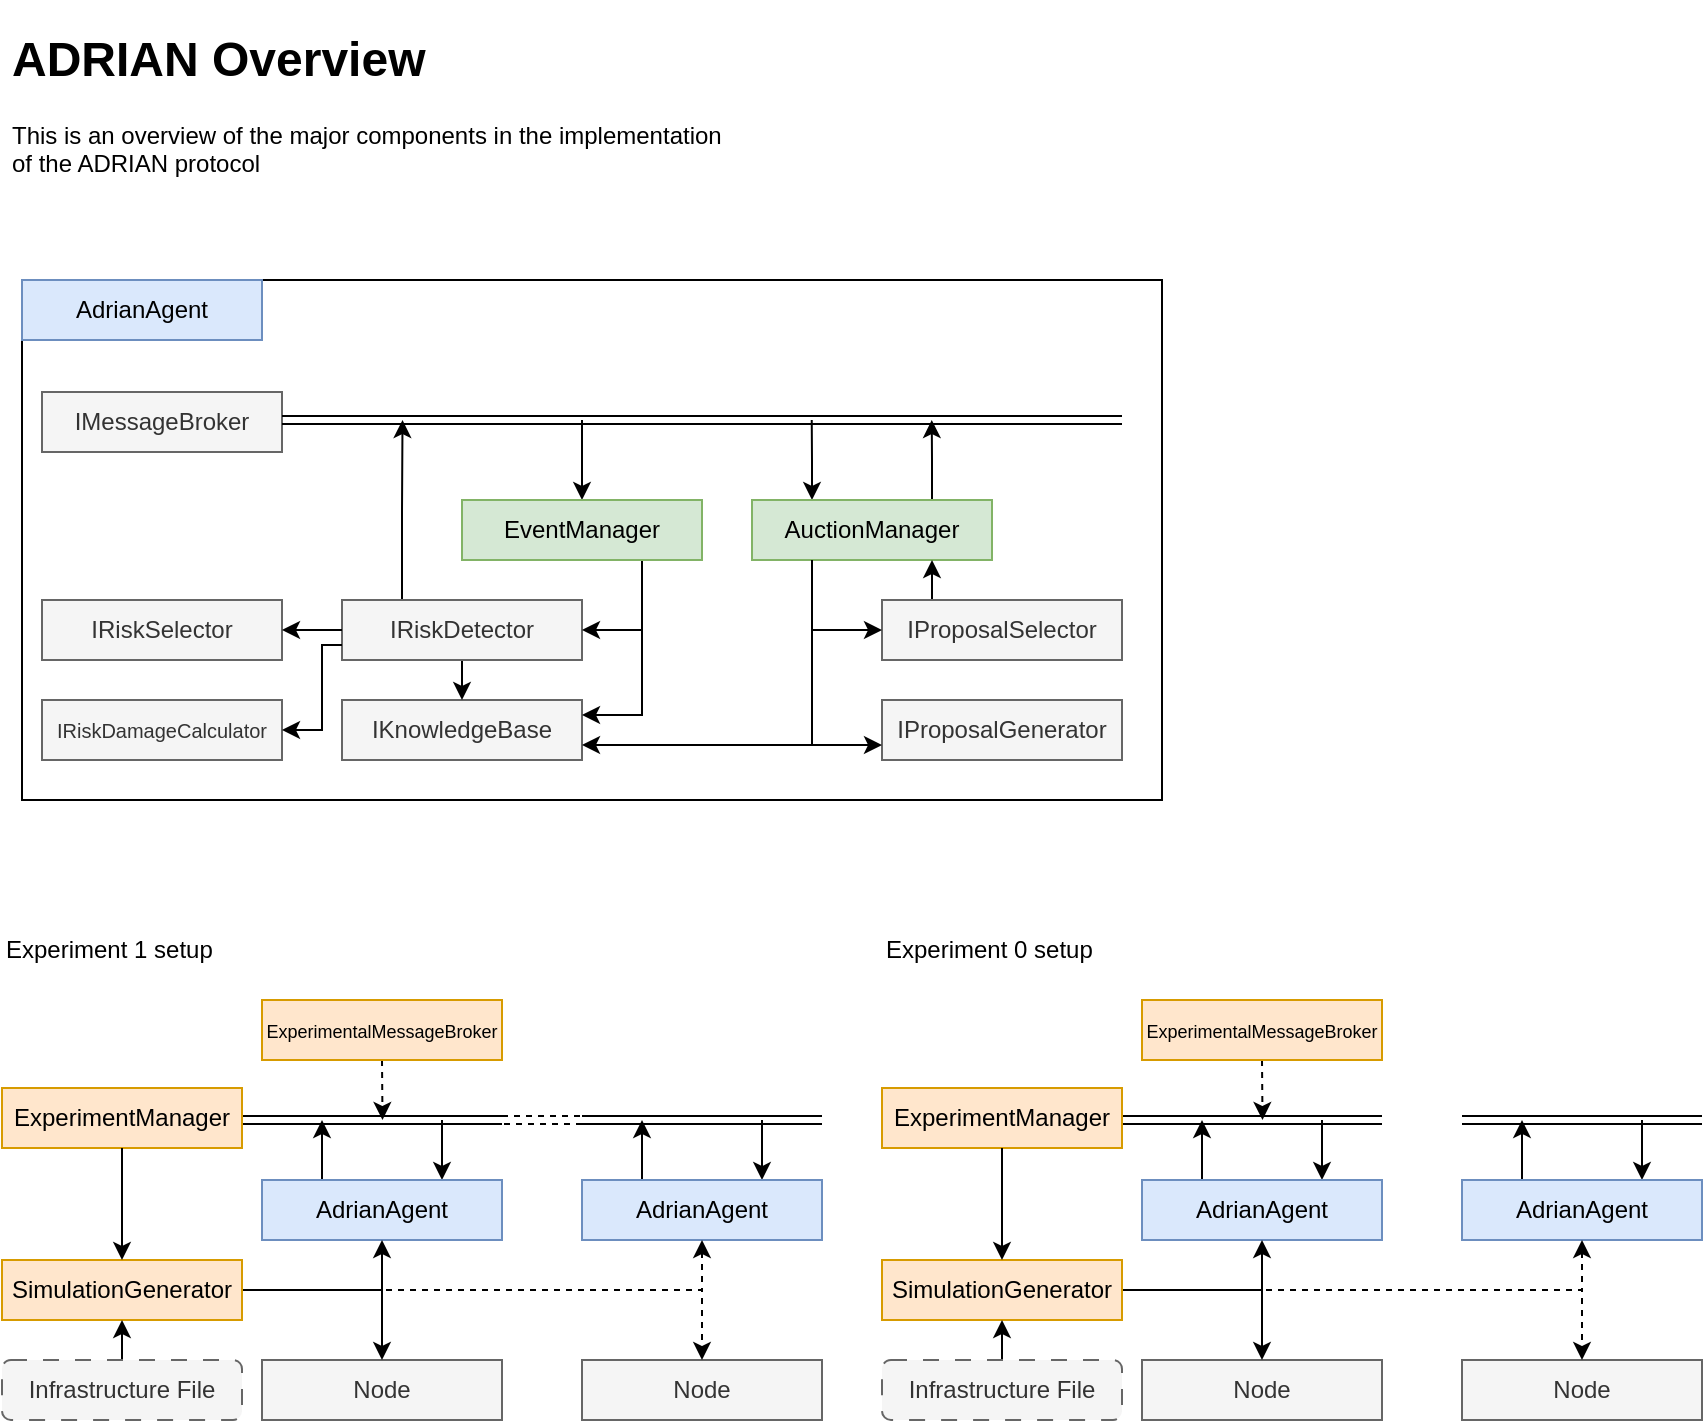 <mxfile version="21.5.0" type="device">
  <diagram name="Page-1" id="Gol18CrdKQJvO39N68YI">
    <mxGraphModel dx="1182" dy="452" grid="1" gridSize="10" guides="1" tooltips="1" connect="1" arrows="1" fold="1" page="1" pageScale="1" pageWidth="850" pageHeight="1100" math="0" shadow="0">
      <root>
        <mxCell id="0" />
        <mxCell id="1" parent="0" />
        <mxCell id="IMenc4EF1ARvQ40xkbrU-1" value="&lt;h1&gt;ADRIAN Overview&lt;/h1&gt;&lt;p&gt;This is an overview of the major components in the implementation of the ADRIAN protocol&amp;nbsp;&lt;/p&gt;" style="text;html=1;strokeColor=none;fillColor=none;spacing=5;spacingTop=-20;whiteSpace=wrap;overflow=hidden;rounded=0;" parent="1" vertex="1">
          <mxGeometry x="40" y="40" width="370" height="120" as="geometry" />
        </mxCell>
        <mxCell id="0vyAzW8mujqdmhnbpTUR-25" value="" style="group" vertex="1" connectable="0" parent="1">
          <mxGeometry x="50" y="170" width="570" height="260" as="geometry" />
        </mxCell>
        <mxCell id="0vyAzW8mujqdmhnbpTUR-24" value="" style="group" vertex="1" connectable="0" parent="0vyAzW8mujqdmhnbpTUR-25">
          <mxGeometry width="570" height="260" as="geometry" />
        </mxCell>
        <mxCell id="0vyAzW8mujqdmhnbpTUR-23" value="" style="rounded=0;whiteSpace=wrap;html=1;" vertex="1" parent="0vyAzW8mujqdmhnbpTUR-24">
          <mxGeometry width="570" height="260" as="geometry" />
        </mxCell>
        <mxCell id="IMenc4EF1ARvQ40xkbrU-3" value="AdrianAgent" style="rounded=0;whiteSpace=wrap;html=1;fillColor=#dae8fc;strokeColor=#6c8ebf;" parent="0vyAzW8mujqdmhnbpTUR-24" vertex="1">
          <mxGeometry width="120" height="30" as="geometry" />
        </mxCell>
        <mxCell id="IMenc4EF1ARvQ40xkbrU-4" value="IMessageBroker" style="rounded=0;whiteSpace=wrap;html=1;fillColor=#f5f5f5;strokeColor=#666666;fontColor=#333333;" parent="0vyAzW8mujqdmhnbpTUR-25" vertex="1">
          <mxGeometry x="10" y="56" width="120" height="30" as="geometry" />
        </mxCell>
        <mxCell id="IMenc4EF1ARvQ40xkbrU-76" style="edgeStyle=orthogonalEdgeStyle;rounded=0;orthogonalLoop=1;jettySize=auto;html=1;exitX=0.25;exitY=0;exitDx=0;exitDy=0;startArrow=classic;startFill=1;endArrow=none;endFill=0;" parent="0vyAzW8mujqdmhnbpTUR-25" source="IMenc4EF1ARvQ40xkbrU-7" edge="1">
          <mxGeometry relative="1" as="geometry">
            <mxPoint x="394.872" y="70" as="targetPoint" />
          </mxGeometry>
        </mxCell>
        <mxCell id="IMenc4EF1ARvQ40xkbrU-77" style="edgeStyle=orthogonalEdgeStyle;rounded=0;orthogonalLoop=1;jettySize=auto;html=1;exitX=0.75;exitY=0;exitDx=0;exitDy=0;" parent="0vyAzW8mujqdmhnbpTUR-25" source="IMenc4EF1ARvQ40xkbrU-7" edge="1">
          <mxGeometry relative="1" as="geometry">
            <mxPoint x="454.872" y="70" as="targetPoint" />
          </mxGeometry>
        </mxCell>
        <mxCell id="IMenc4EF1ARvQ40xkbrU-7" value="AuctionManager" style="rounded=0;whiteSpace=wrap;html=1;fillColor=#d5e8d4;strokeColor=#82b366;" parent="0vyAzW8mujqdmhnbpTUR-25" vertex="1">
          <mxGeometry x="365" y="110" width="120" height="30" as="geometry" />
        </mxCell>
        <mxCell id="IMenc4EF1ARvQ40xkbrU-8" value="IKnowledgeBase" style="rounded=0;whiteSpace=wrap;html=1;fillColor=#f5f5f5;strokeColor=#666666;fontColor=#333333;" parent="0vyAzW8mujqdmhnbpTUR-25" vertex="1">
          <mxGeometry x="160" y="210" width="120" height="30" as="geometry" />
        </mxCell>
        <mxCell id="IMenc4EF1ARvQ40xkbrU-33" style="edgeStyle=orthogonalEdgeStyle;rounded=0;orthogonalLoop=1;jettySize=auto;html=1;exitX=0.25;exitY=1;exitDx=0;exitDy=0;entryX=1;entryY=0.75;entryDx=0;entryDy=0;" parent="0vyAzW8mujqdmhnbpTUR-25" source="IMenc4EF1ARvQ40xkbrU-7" target="IMenc4EF1ARvQ40xkbrU-8" edge="1">
          <mxGeometry relative="1" as="geometry" />
        </mxCell>
        <mxCell id="IMenc4EF1ARvQ40xkbrU-36" style="edgeStyle=orthogonalEdgeStyle;rounded=0;orthogonalLoop=1;jettySize=auto;html=1;exitX=0.25;exitY=0;exitDx=0;exitDy=0;entryX=0.75;entryY=1;entryDx=0;entryDy=0;" parent="0vyAzW8mujqdmhnbpTUR-25" source="IMenc4EF1ARvQ40xkbrU-9" target="IMenc4EF1ARvQ40xkbrU-7" edge="1">
          <mxGeometry relative="1" as="geometry" />
        </mxCell>
        <mxCell id="IMenc4EF1ARvQ40xkbrU-9" value="IProposalSelector" style="rounded=0;whiteSpace=wrap;html=1;fillColor=#f5f5f5;strokeColor=#666666;fontColor=#333333;" parent="0vyAzW8mujqdmhnbpTUR-25" vertex="1">
          <mxGeometry x="430" y="160" width="120" height="30" as="geometry" />
        </mxCell>
        <mxCell id="IMenc4EF1ARvQ40xkbrU-35" style="edgeStyle=orthogonalEdgeStyle;rounded=0;orthogonalLoop=1;jettySize=auto;html=1;exitX=0.25;exitY=1;exitDx=0;exitDy=0;entryX=0;entryY=0.5;entryDx=0;entryDy=0;" parent="0vyAzW8mujqdmhnbpTUR-25" source="IMenc4EF1ARvQ40xkbrU-7" target="IMenc4EF1ARvQ40xkbrU-9" edge="1">
          <mxGeometry relative="1" as="geometry" />
        </mxCell>
        <mxCell id="IMenc4EF1ARvQ40xkbrU-31" style="edgeStyle=orthogonalEdgeStyle;rounded=0;orthogonalLoop=1;jettySize=auto;html=1;exitX=0.5;exitY=1;exitDx=0;exitDy=0;entryX=0.5;entryY=0;entryDx=0;entryDy=0;" parent="0vyAzW8mujqdmhnbpTUR-25" source="IMenc4EF1ARvQ40xkbrU-10" target="IMenc4EF1ARvQ40xkbrU-8" edge="1">
          <mxGeometry relative="1" as="geometry" />
        </mxCell>
        <mxCell id="IMenc4EF1ARvQ40xkbrU-75" style="edgeStyle=orthogonalEdgeStyle;rounded=0;orthogonalLoop=1;jettySize=auto;html=1;exitX=0.25;exitY=0;exitDx=0;exitDy=0;" parent="0vyAzW8mujqdmhnbpTUR-25" source="IMenc4EF1ARvQ40xkbrU-10" edge="1">
          <mxGeometry relative="1" as="geometry">
            <mxPoint x="190.256" y="70" as="targetPoint" />
          </mxGeometry>
        </mxCell>
        <mxCell id="IMenc4EF1ARvQ40xkbrU-10" value="IRiskDetector" style="rounded=0;whiteSpace=wrap;html=1;fillColor=#f5f5f5;strokeColor=#666666;fontColor=#333333;" parent="0vyAzW8mujqdmhnbpTUR-25" vertex="1">
          <mxGeometry x="160" y="160" width="120" height="30" as="geometry" />
        </mxCell>
        <mxCell id="IMenc4EF1ARvQ40xkbrU-26" style="edgeStyle=orthogonalEdgeStyle;rounded=0;orthogonalLoop=1;jettySize=auto;html=1;exitX=0.5;exitY=0;exitDx=0;exitDy=0;endArrow=none;endFill=0;startArrow=classic;startFill=1;" parent="0vyAzW8mujqdmhnbpTUR-25" source="IMenc4EF1ARvQ40xkbrU-18" edge="1">
          <mxGeometry relative="1" as="geometry">
            <mxPoint x="280" y="70" as="targetPoint" />
          </mxGeometry>
        </mxCell>
        <mxCell id="IMenc4EF1ARvQ40xkbrU-29" style="edgeStyle=orthogonalEdgeStyle;rounded=0;orthogonalLoop=1;jettySize=auto;html=1;exitX=0.75;exitY=1;exitDx=0;exitDy=0;entryX=1;entryY=0.5;entryDx=0;entryDy=0;" parent="0vyAzW8mujqdmhnbpTUR-25" source="IMenc4EF1ARvQ40xkbrU-18" target="IMenc4EF1ARvQ40xkbrU-10" edge="1">
          <mxGeometry relative="1" as="geometry" />
        </mxCell>
        <mxCell id="IMenc4EF1ARvQ40xkbrU-30" style="edgeStyle=orthogonalEdgeStyle;rounded=0;orthogonalLoop=1;jettySize=auto;html=1;exitX=0.75;exitY=1;exitDx=0;exitDy=0;entryX=1;entryY=0.25;entryDx=0;entryDy=0;" parent="0vyAzW8mujqdmhnbpTUR-25" source="IMenc4EF1ARvQ40xkbrU-18" target="IMenc4EF1ARvQ40xkbrU-8" edge="1">
          <mxGeometry relative="1" as="geometry" />
        </mxCell>
        <mxCell id="IMenc4EF1ARvQ40xkbrU-18" value="EventManager" style="rounded=0;whiteSpace=wrap;html=1;fillColor=#d5e8d4;strokeColor=#82b366;" parent="0vyAzW8mujqdmhnbpTUR-25" vertex="1">
          <mxGeometry x="220" y="110" width="120" height="30" as="geometry" />
        </mxCell>
        <mxCell id="IMenc4EF1ARvQ40xkbrU-25" value="" style="endArrow=none;html=1;rounded=0;shape=link;" parent="0vyAzW8mujqdmhnbpTUR-25" edge="1">
          <mxGeometry width="50" height="50" relative="1" as="geometry">
            <mxPoint x="130" y="70" as="sourcePoint" />
            <mxPoint x="550" y="70" as="targetPoint" />
          </mxGeometry>
        </mxCell>
        <mxCell id="IMenc4EF1ARvQ40xkbrU-37" value="IRiskSelector" style="rounded=0;whiteSpace=wrap;html=1;fillColor=#f5f5f5;strokeColor=#666666;fontColor=#333333;" parent="0vyAzW8mujqdmhnbpTUR-25" vertex="1">
          <mxGeometry x="10" y="160" width="120" height="30" as="geometry" />
        </mxCell>
        <mxCell id="IMenc4EF1ARvQ40xkbrU-44" style="edgeStyle=orthogonalEdgeStyle;rounded=0;orthogonalLoop=1;jettySize=auto;html=1;exitX=0;exitY=0.5;exitDx=0;exitDy=0;entryX=1;entryY=0.5;entryDx=0;entryDy=0;" parent="0vyAzW8mujqdmhnbpTUR-25" source="IMenc4EF1ARvQ40xkbrU-10" target="IMenc4EF1ARvQ40xkbrU-37" edge="1">
          <mxGeometry relative="1" as="geometry" />
        </mxCell>
        <mxCell id="IMenc4EF1ARvQ40xkbrU-41" value="&lt;font style=&quot;font-size: 10px;&quot;&gt;IRiskDamageCalculator&lt;/font&gt;" style="rounded=0;whiteSpace=wrap;html=1;fillColor=#f5f5f5;strokeColor=#666666;fontColor=#333333;" parent="0vyAzW8mujqdmhnbpTUR-25" vertex="1">
          <mxGeometry x="10" y="210" width="120" height="30" as="geometry" />
        </mxCell>
        <mxCell id="IMenc4EF1ARvQ40xkbrU-43" style="edgeStyle=orthogonalEdgeStyle;rounded=0;orthogonalLoop=1;jettySize=auto;html=1;exitX=0;exitY=0.75;exitDx=0;exitDy=0;entryX=1;entryY=0.5;entryDx=0;entryDy=0;" parent="0vyAzW8mujqdmhnbpTUR-25" source="IMenc4EF1ARvQ40xkbrU-10" target="IMenc4EF1ARvQ40xkbrU-41" edge="1">
          <mxGeometry relative="1" as="geometry">
            <Array as="points">
              <mxPoint x="150" y="183" />
              <mxPoint x="150" y="225" />
            </Array>
          </mxGeometry>
        </mxCell>
        <mxCell id="0vyAzW8mujqdmhnbpTUR-21" value="IProposalGenerator" style="rounded=0;whiteSpace=wrap;html=1;fillColor=#f5f5f5;strokeColor=#666666;fontColor=#333333;" vertex="1" parent="0vyAzW8mujqdmhnbpTUR-25">
          <mxGeometry x="430" y="210" width="120" height="30" as="geometry" />
        </mxCell>
        <mxCell id="0vyAzW8mujqdmhnbpTUR-22" style="edgeStyle=orthogonalEdgeStyle;rounded=0;orthogonalLoop=1;jettySize=auto;html=1;exitX=0.25;exitY=1;exitDx=0;exitDy=0;entryX=0;entryY=0.75;entryDx=0;entryDy=0;" edge="1" parent="0vyAzW8mujqdmhnbpTUR-25" source="IMenc4EF1ARvQ40xkbrU-7" target="0vyAzW8mujqdmhnbpTUR-21">
          <mxGeometry relative="1" as="geometry" />
        </mxCell>
        <mxCell id="0vyAzW8mujqdmhnbpTUR-29" value="" style="group" vertex="1" connectable="0" parent="1">
          <mxGeometry x="40" y="490" width="410" height="250" as="geometry" />
        </mxCell>
        <mxCell id="IMenc4EF1ARvQ40xkbrU-51" style="edgeStyle=orthogonalEdgeStyle;rounded=0;orthogonalLoop=1;jettySize=auto;html=1;exitX=0.25;exitY=0;exitDx=0;exitDy=0;" parent="0vyAzW8mujqdmhnbpTUR-29" source="IMenc4EF1ARvQ40xkbrU-46" edge="1">
          <mxGeometry relative="1" as="geometry">
            <mxPoint x="160" y="100" as="targetPoint" />
          </mxGeometry>
        </mxCell>
        <mxCell id="IMenc4EF1ARvQ40xkbrU-52" style="edgeStyle=orthogonalEdgeStyle;rounded=0;orthogonalLoop=1;jettySize=auto;html=1;exitX=0.75;exitY=0;exitDx=0;exitDy=0;startArrow=classic;startFill=1;endArrow=none;endFill=0;" parent="0vyAzW8mujqdmhnbpTUR-29" source="IMenc4EF1ARvQ40xkbrU-46" edge="1">
          <mxGeometry relative="1" as="geometry">
            <mxPoint x="220" y="100" as="targetPoint" />
          </mxGeometry>
        </mxCell>
        <mxCell id="IMenc4EF1ARvQ40xkbrU-46" value="AdrianAgent" style="rounded=0;whiteSpace=wrap;html=1;fillColor=#dae8fc;strokeColor=#6c8ebf;" parent="0vyAzW8mujqdmhnbpTUR-29" vertex="1">
          <mxGeometry x="130" y="130" width="120" height="30" as="geometry" />
        </mxCell>
        <mxCell id="IMenc4EF1ARvQ40xkbrU-47" value="" style="endArrow=none;html=1;rounded=0;shape=link;" parent="0vyAzW8mujqdmhnbpTUR-29" edge="1">
          <mxGeometry width="50" height="50" relative="1" as="geometry">
            <mxPoint x="120" y="100" as="sourcePoint" />
            <mxPoint x="250" y="100" as="targetPoint" />
          </mxGeometry>
        </mxCell>
        <mxCell id="IMenc4EF1ARvQ40xkbrU-53" style="edgeStyle=orthogonalEdgeStyle;rounded=0;orthogonalLoop=1;jettySize=auto;html=1;exitX=0.25;exitY=0;exitDx=0;exitDy=0;" parent="0vyAzW8mujqdmhnbpTUR-29" source="IMenc4EF1ARvQ40xkbrU-48" edge="1">
          <mxGeometry relative="1" as="geometry">
            <mxPoint x="320" y="100" as="targetPoint" />
          </mxGeometry>
        </mxCell>
        <mxCell id="IMenc4EF1ARvQ40xkbrU-54" style="edgeStyle=orthogonalEdgeStyle;rounded=0;orthogonalLoop=1;jettySize=auto;html=1;exitX=0.75;exitY=0;exitDx=0;exitDy=0;startArrow=classic;startFill=1;endArrow=none;endFill=0;" parent="0vyAzW8mujqdmhnbpTUR-29" source="IMenc4EF1ARvQ40xkbrU-48" edge="1">
          <mxGeometry relative="1" as="geometry">
            <mxPoint x="380" y="100" as="targetPoint" />
          </mxGeometry>
        </mxCell>
        <mxCell id="IMenc4EF1ARvQ40xkbrU-48" value="AdrianAgent" style="rounded=0;whiteSpace=wrap;html=1;fillColor=#dae8fc;strokeColor=#6c8ebf;" parent="0vyAzW8mujqdmhnbpTUR-29" vertex="1">
          <mxGeometry x="290" y="130" width="120" height="30" as="geometry" />
        </mxCell>
        <mxCell id="IMenc4EF1ARvQ40xkbrU-57" value="Experiment 1 setup" style="text;html=1;strokeColor=none;fillColor=none;align=left;verticalAlign=middle;whiteSpace=wrap;rounded=0;" parent="0vyAzW8mujqdmhnbpTUR-29" vertex="1">
          <mxGeometry width="150" height="30" as="geometry" />
        </mxCell>
        <mxCell id="IMenc4EF1ARvQ40xkbrU-59" style="edgeStyle=orthogonalEdgeStyle;rounded=0;orthogonalLoop=1;jettySize=auto;html=1;exitX=0.5;exitY=1;exitDx=0;exitDy=0;dashed=1;" parent="0vyAzW8mujqdmhnbpTUR-29" source="IMenc4EF1ARvQ40xkbrU-58" edge="1">
          <mxGeometry relative="1" as="geometry">
            <mxPoint x="190.256" y="100" as="targetPoint" />
          </mxGeometry>
        </mxCell>
        <mxCell id="IMenc4EF1ARvQ40xkbrU-58" value="&lt;font style=&quot;font-size: 9px;&quot;&gt;ExperimentalMessageBroker&lt;/font&gt;" style="rounded=0;whiteSpace=wrap;html=1;fillColor=#ffe6cc;strokeColor=#d79b00;" parent="0vyAzW8mujqdmhnbpTUR-29" vertex="1">
          <mxGeometry x="130" y="40" width="120" height="30" as="geometry" />
        </mxCell>
        <mxCell id="IMenc4EF1ARvQ40xkbrU-60" value="Node" style="rounded=0;whiteSpace=wrap;html=1;fillColor=#f5f5f5;strokeColor=#666666;fontColor=#333333;" parent="0vyAzW8mujqdmhnbpTUR-29" vertex="1">
          <mxGeometry x="130" y="220" width="120" height="30" as="geometry" />
        </mxCell>
        <mxCell id="IMenc4EF1ARvQ40xkbrU-61" value="Node" style="rounded=0;whiteSpace=wrap;html=1;fillColor=#f5f5f5;strokeColor=#666666;fontColor=#333333;" parent="0vyAzW8mujqdmhnbpTUR-29" vertex="1">
          <mxGeometry x="290" y="220" width="120" height="30" as="geometry" />
        </mxCell>
        <mxCell id="IMenc4EF1ARvQ40xkbrU-65" value="ExperimentManager" style="rounded=0;whiteSpace=wrap;html=1;fillColor=#ffe6cc;strokeColor=#d79b00;" parent="0vyAzW8mujqdmhnbpTUR-29" vertex="1">
          <mxGeometry y="84" width="120" height="30" as="geometry" />
        </mxCell>
        <mxCell id="IMenc4EF1ARvQ40xkbrU-67" style="edgeStyle=orthogonalEdgeStyle;rounded=0;orthogonalLoop=1;jettySize=auto;html=1;exitX=1;exitY=0.5;exitDx=0;exitDy=0;entryX=0.5;entryY=1;entryDx=0;entryDy=0;dashed=1;" parent="0vyAzW8mujqdmhnbpTUR-29" source="IMenc4EF1ARvQ40xkbrU-66" target="IMenc4EF1ARvQ40xkbrU-48" edge="1">
          <mxGeometry relative="1" as="geometry">
            <mxPoint x="490" y="174.923" as="targetPoint" />
          </mxGeometry>
        </mxCell>
        <mxCell id="IMenc4EF1ARvQ40xkbrU-68" style="edgeStyle=orthogonalEdgeStyle;rounded=0;orthogonalLoop=1;jettySize=auto;html=1;exitX=1;exitY=0.5;exitDx=0;exitDy=0;entryX=0.5;entryY=0;entryDx=0;entryDy=0;" parent="0vyAzW8mujqdmhnbpTUR-29" source="IMenc4EF1ARvQ40xkbrU-66" target="IMenc4EF1ARvQ40xkbrU-60" edge="1">
          <mxGeometry relative="1" as="geometry" />
        </mxCell>
        <mxCell id="IMenc4EF1ARvQ40xkbrU-69" style="edgeStyle=orthogonalEdgeStyle;rounded=0;orthogonalLoop=1;jettySize=auto;html=1;exitX=1;exitY=0.5;exitDx=0;exitDy=0;entryX=0.5;entryY=1;entryDx=0;entryDy=0;" parent="0vyAzW8mujqdmhnbpTUR-29" source="IMenc4EF1ARvQ40xkbrU-66" target="IMenc4EF1ARvQ40xkbrU-46" edge="1">
          <mxGeometry relative="1" as="geometry" />
        </mxCell>
        <mxCell id="IMenc4EF1ARvQ40xkbrU-70" style="edgeStyle=orthogonalEdgeStyle;rounded=0;orthogonalLoop=1;jettySize=auto;html=1;exitX=1;exitY=0.5;exitDx=0;exitDy=0;entryX=0.5;entryY=0;entryDx=0;entryDy=0;dashed=1;" parent="0vyAzW8mujqdmhnbpTUR-29" source="IMenc4EF1ARvQ40xkbrU-66" target="IMenc4EF1ARvQ40xkbrU-61" edge="1">
          <mxGeometry relative="1" as="geometry">
            <mxPoint x="480" y="200" as="targetPoint" />
          </mxGeometry>
        </mxCell>
        <mxCell id="IMenc4EF1ARvQ40xkbrU-66" value="SimulationGenerator" style="rounded=0;whiteSpace=wrap;html=1;fillColor=#ffe6cc;strokeColor=#d79b00;" parent="0vyAzW8mujqdmhnbpTUR-29" vertex="1">
          <mxGeometry y="170" width="120" height="30" as="geometry" />
        </mxCell>
        <mxCell id="0vyAzW8mujqdmhnbpTUR-27" style="edgeStyle=orthogonalEdgeStyle;rounded=0;orthogonalLoop=1;jettySize=auto;html=1;exitX=0.5;exitY=1;exitDx=0;exitDy=0;entryX=0.5;entryY=0;entryDx=0;entryDy=0;" edge="1" parent="0vyAzW8mujqdmhnbpTUR-29" source="IMenc4EF1ARvQ40xkbrU-65" target="IMenc4EF1ARvQ40xkbrU-66">
          <mxGeometry relative="1" as="geometry" />
        </mxCell>
        <mxCell id="IMenc4EF1ARvQ40xkbrU-71" value="" style="endArrow=none;html=1;rounded=0;shape=link;" parent="0vyAzW8mujqdmhnbpTUR-29" edge="1">
          <mxGeometry width="50" height="50" relative="1" as="geometry">
            <mxPoint x="290" y="100" as="sourcePoint" />
            <mxPoint x="410" y="100" as="targetPoint" />
          </mxGeometry>
        </mxCell>
        <mxCell id="IMenc4EF1ARvQ40xkbrU-72" value="" style="endArrow=none;html=1;rounded=0;shape=link;dashed=1;strokeColor=default;" parent="0vyAzW8mujqdmhnbpTUR-29" edge="1">
          <mxGeometry width="50" height="50" relative="1" as="geometry">
            <mxPoint x="250" y="100" as="sourcePoint" />
            <mxPoint x="290" y="100" as="targetPoint" />
          </mxGeometry>
        </mxCell>
        <mxCell id="0vyAzW8mujqdmhnbpTUR-28" style="edgeStyle=orthogonalEdgeStyle;rounded=0;orthogonalLoop=1;jettySize=auto;html=1;exitX=0.5;exitY=0;exitDx=0;exitDy=0;" edge="1" parent="0vyAzW8mujqdmhnbpTUR-29" source="0vyAzW8mujqdmhnbpTUR-26">
          <mxGeometry relative="1" as="geometry">
            <mxPoint x="60" y="200" as="targetPoint" />
          </mxGeometry>
        </mxCell>
        <mxCell id="0vyAzW8mujqdmhnbpTUR-26" value="Infrastructure File" style="rounded=1;whiteSpace=wrap;html=1;fillColor=#f5f5f5;strokeColor=#666666;fontColor=#333333;fillStyle=auto;dashed=1;dashPattern=8 8;" vertex="1" parent="0vyAzW8mujqdmhnbpTUR-29">
          <mxGeometry y="220" width="120" height="30" as="geometry" />
        </mxCell>
        <mxCell id="0vyAzW8mujqdmhnbpTUR-30" value="" style="group;comic=0;enumerate=0;pointerEvents=0;treeMoving=0;treeFolding=0;" vertex="1" connectable="0" parent="1">
          <mxGeometry x="480" y="490" width="410" height="250" as="geometry" />
        </mxCell>
        <mxCell id="0vyAzW8mujqdmhnbpTUR-31" style="edgeStyle=orthogonalEdgeStyle;rounded=0;orthogonalLoop=1;jettySize=auto;html=1;exitX=0.25;exitY=0;exitDx=0;exitDy=0;" edge="1" parent="0vyAzW8mujqdmhnbpTUR-30" source="0vyAzW8mujqdmhnbpTUR-33">
          <mxGeometry relative="1" as="geometry">
            <mxPoint x="160" y="100" as="targetPoint" />
          </mxGeometry>
        </mxCell>
        <mxCell id="0vyAzW8mujqdmhnbpTUR-32" style="edgeStyle=orthogonalEdgeStyle;rounded=0;orthogonalLoop=1;jettySize=auto;html=1;exitX=0.75;exitY=0;exitDx=0;exitDy=0;startArrow=classic;startFill=1;endArrow=none;endFill=0;" edge="1" parent="0vyAzW8mujqdmhnbpTUR-30" source="0vyAzW8mujqdmhnbpTUR-33">
          <mxGeometry relative="1" as="geometry">
            <mxPoint x="220" y="100" as="targetPoint" />
          </mxGeometry>
        </mxCell>
        <mxCell id="0vyAzW8mujqdmhnbpTUR-33" value="AdrianAgent" style="rounded=0;whiteSpace=wrap;html=1;fillColor=#dae8fc;strokeColor=#6c8ebf;" vertex="1" parent="0vyAzW8mujqdmhnbpTUR-30">
          <mxGeometry x="130" y="130" width="120" height="30" as="geometry" />
        </mxCell>
        <mxCell id="0vyAzW8mujqdmhnbpTUR-34" value="" style="endArrow=none;html=1;rounded=0;shape=link;" edge="1" parent="0vyAzW8mujqdmhnbpTUR-30">
          <mxGeometry width="50" height="50" relative="1" as="geometry">
            <mxPoint x="120" y="100" as="sourcePoint" />
            <mxPoint x="250" y="100" as="targetPoint" />
          </mxGeometry>
        </mxCell>
        <mxCell id="0vyAzW8mujqdmhnbpTUR-35" style="edgeStyle=orthogonalEdgeStyle;rounded=0;orthogonalLoop=1;jettySize=auto;html=1;exitX=0.25;exitY=0;exitDx=0;exitDy=0;" edge="1" parent="0vyAzW8mujqdmhnbpTUR-30" source="0vyAzW8mujqdmhnbpTUR-37">
          <mxGeometry relative="1" as="geometry">
            <mxPoint x="320" y="100" as="targetPoint" />
          </mxGeometry>
        </mxCell>
        <mxCell id="0vyAzW8mujqdmhnbpTUR-36" style="edgeStyle=orthogonalEdgeStyle;rounded=0;orthogonalLoop=1;jettySize=auto;html=1;exitX=0.75;exitY=0;exitDx=0;exitDy=0;startArrow=classic;startFill=1;endArrow=none;endFill=0;" edge="1" parent="0vyAzW8mujqdmhnbpTUR-30" source="0vyAzW8mujqdmhnbpTUR-37">
          <mxGeometry relative="1" as="geometry">
            <mxPoint x="380" y="100" as="targetPoint" />
          </mxGeometry>
        </mxCell>
        <mxCell id="0vyAzW8mujqdmhnbpTUR-37" value="AdrianAgent" style="rounded=0;whiteSpace=wrap;html=1;fillColor=#dae8fc;strokeColor=#6c8ebf;" vertex="1" parent="0vyAzW8mujqdmhnbpTUR-30">
          <mxGeometry x="290" y="130" width="120" height="30" as="geometry" />
        </mxCell>
        <mxCell id="0vyAzW8mujqdmhnbpTUR-38" value="Experiment 0 setup" style="text;html=1;strokeColor=none;fillColor=none;align=left;verticalAlign=middle;whiteSpace=wrap;rounded=0;comic=0;part=0;fixDash=0;noLabel=0;shadow=0;" vertex="1" parent="0vyAzW8mujqdmhnbpTUR-30">
          <mxGeometry width="150" height="30" as="geometry" />
        </mxCell>
        <mxCell id="0vyAzW8mujqdmhnbpTUR-39" style="edgeStyle=orthogonalEdgeStyle;rounded=0;orthogonalLoop=1;jettySize=auto;html=1;exitX=0.5;exitY=1;exitDx=0;exitDy=0;dashed=1;" edge="1" parent="0vyAzW8mujqdmhnbpTUR-30" source="0vyAzW8mujqdmhnbpTUR-40">
          <mxGeometry relative="1" as="geometry">
            <mxPoint x="190.256" y="100" as="targetPoint" />
          </mxGeometry>
        </mxCell>
        <mxCell id="0vyAzW8mujqdmhnbpTUR-40" value="&lt;font style=&quot;font-size: 9px;&quot;&gt;ExperimentalMessageBroker&lt;/font&gt;" style="rounded=0;whiteSpace=wrap;html=1;fillColor=#ffe6cc;strokeColor=#d79b00;" vertex="1" parent="0vyAzW8mujqdmhnbpTUR-30">
          <mxGeometry x="130" y="40" width="120" height="30" as="geometry" />
        </mxCell>
        <mxCell id="0vyAzW8mujqdmhnbpTUR-41" value="Node" style="rounded=0;whiteSpace=wrap;html=1;fillColor=#f5f5f5;strokeColor=#666666;fontColor=#333333;" vertex="1" parent="0vyAzW8mujqdmhnbpTUR-30">
          <mxGeometry x="130" y="220" width="120" height="30" as="geometry" />
        </mxCell>
        <mxCell id="0vyAzW8mujqdmhnbpTUR-42" value="Node" style="rounded=0;whiteSpace=wrap;html=1;fillColor=#f5f5f5;strokeColor=#666666;fontColor=#333333;" vertex="1" parent="0vyAzW8mujqdmhnbpTUR-30">
          <mxGeometry x="290" y="220" width="120" height="30" as="geometry" />
        </mxCell>
        <mxCell id="0vyAzW8mujqdmhnbpTUR-43" value="ExperimentManager" style="rounded=0;whiteSpace=wrap;html=1;fillColor=#ffe6cc;strokeColor=#d79b00;" vertex="1" parent="0vyAzW8mujqdmhnbpTUR-30">
          <mxGeometry y="84" width="120" height="30" as="geometry" />
        </mxCell>
        <mxCell id="0vyAzW8mujqdmhnbpTUR-44" style="edgeStyle=orthogonalEdgeStyle;rounded=0;orthogonalLoop=1;jettySize=auto;html=1;exitX=1;exitY=0.5;exitDx=0;exitDy=0;entryX=0.5;entryY=1;entryDx=0;entryDy=0;dashed=1;" edge="1" parent="0vyAzW8mujqdmhnbpTUR-30" source="0vyAzW8mujqdmhnbpTUR-48" target="0vyAzW8mujqdmhnbpTUR-37">
          <mxGeometry relative="1" as="geometry">
            <mxPoint x="490" y="174.923" as="targetPoint" />
          </mxGeometry>
        </mxCell>
        <mxCell id="0vyAzW8mujqdmhnbpTUR-45" style="edgeStyle=orthogonalEdgeStyle;rounded=0;orthogonalLoop=1;jettySize=auto;html=1;exitX=1;exitY=0.5;exitDx=0;exitDy=0;entryX=0.5;entryY=0;entryDx=0;entryDy=0;" edge="1" parent="0vyAzW8mujqdmhnbpTUR-30" source="0vyAzW8mujqdmhnbpTUR-48" target="0vyAzW8mujqdmhnbpTUR-41">
          <mxGeometry relative="1" as="geometry" />
        </mxCell>
        <mxCell id="0vyAzW8mujqdmhnbpTUR-46" style="edgeStyle=orthogonalEdgeStyle;rounded=0;orthogonalLoop=1;jettySize=auto;html=1;exitX=1;exitY=0.5;exitDx=0;exitDy=0;entryX=0.5;entryY=1;entryDx=0;entryDy=0;" edge="1" parent="0vyAzW8mujqdmhnbpTUR-30" source="0vyAzW8mujqdmhnbpTUR-48" target="0vyAzW8mujqdmhnbpTUR-33">
          <mxGeometry relative="1" as="geometry" />
        </mxCell>
        <mxCell id="0vyAzW8mujqdmhnbpTUR-47" style="edgeStyle=orthogonalEdgeStyle;rounded=0;orthogonalLoop=1;jettySize=auto;html=1;exitX=1;exitY=0.5;exitDx=0;exitDy=0;entryX=0.5;entryY=0;entryDx=0;entryDy=0;dashed=1;" edge="1" parent="0vyAzW8mujqdmhnbpTUR-30" source="0vyAzW8mujqdmhnbpTUR-48" target="0vyAzW8mujqdmhnbpTUR-42">
          <mxGeometry relative="1" as="geometry">
            <mxPoint x="480" y="200" as="targetPoint" />
          </mxGeometry>
        </mxCell>
        <mxCell id="0vyAzW8mujqdmhnbpTUR-48" value="SimulationGenerator" style="rounded=0;whiteSpace=wrap;html=1;fillColor=#ffe6cc;strokeColor=#d79b00;" vertex="1" parent="0vyAzW8mujqdmhnbpTUR-30">
          <mxGeometry y="170" width="120" height="30" as="geometry" />
        </mxCell>
        <mxCell id="0vyAzW8mujqdmhnbpTUR-49" style="edgeStyle=orthogonalEdgeStyle;rounded=0;orthogonalLoop=1;jettySize=auto;html=1;exitX=0.5;exitY=1;exitDx=0;exitDy=0;entryX=0.5;entryY=0;entryDx=0;entryDy=0;" edge="1" parent="0vyAzW8mujqdmhnbpTUR-30" source="0vyAzW8mujqdmhnbpTUR-43" target="0vyAzW8mujqdmhnbpTUR-48">
          <mxGeometry relative="1" as="geometry" />
        </mxCell>
        <mxCell id="0vyAzW8mujqdmhnbpTUR-50" value="" style="endArrow=none;html=1;rounded=0;shape=link;" edge="1" parent="0vyAzW8mujqdmhnbpTUR-30">
          <mxGeometry width="50" height="50" relative="1" as="geometry">
            <mxPoint x="290" y="100" as="sourcePoint" />
            <mxPoint x="410" y="100" as="targetPoint" />
          </mxGeometry>
        </mxCell>
        <mxCell id="0vyAzW8mujqdmhnbpTUR-52" style="edgeStyle=orthogonalEdgeStyle;rounded=0;orthogonalLoop=1;jettySize=auto;html=1;exitX=0.5;exitY=0;exitDx=0;exitDy=0;" edge="1" parent="0vyAzW8mujqdmhnbpTUR-30" source="0vyAzW8mujqdmhnbpTUR-53">
          <mxGeometry relative="1" as="geometry">
            <mxPoint x="60" y="200" as="targetPoint" />
          </mxGeometry>
        </mxCell>
        <mxCell id="0vyAzW8mujqdmhnbpTUR-53" value="Infrastructure File" style="rounded=1;whiteSpace=wrap;html=1;fillColor=#f5f5f5;strokeColor=#666666;fontColor=#333333;fillStyle=auto;dashed=1;dashPattern=8 8;glass=0;shadow=0;" vertex="1" parent="0vyAzW8mujqdmhnbpTUR-30">
          <mxGeometry y="220" width="120" height="30" as="geometry" />
        </mxCell>
      </root>
    </mxGraphModel>
  </diagram>
</mxfile>
